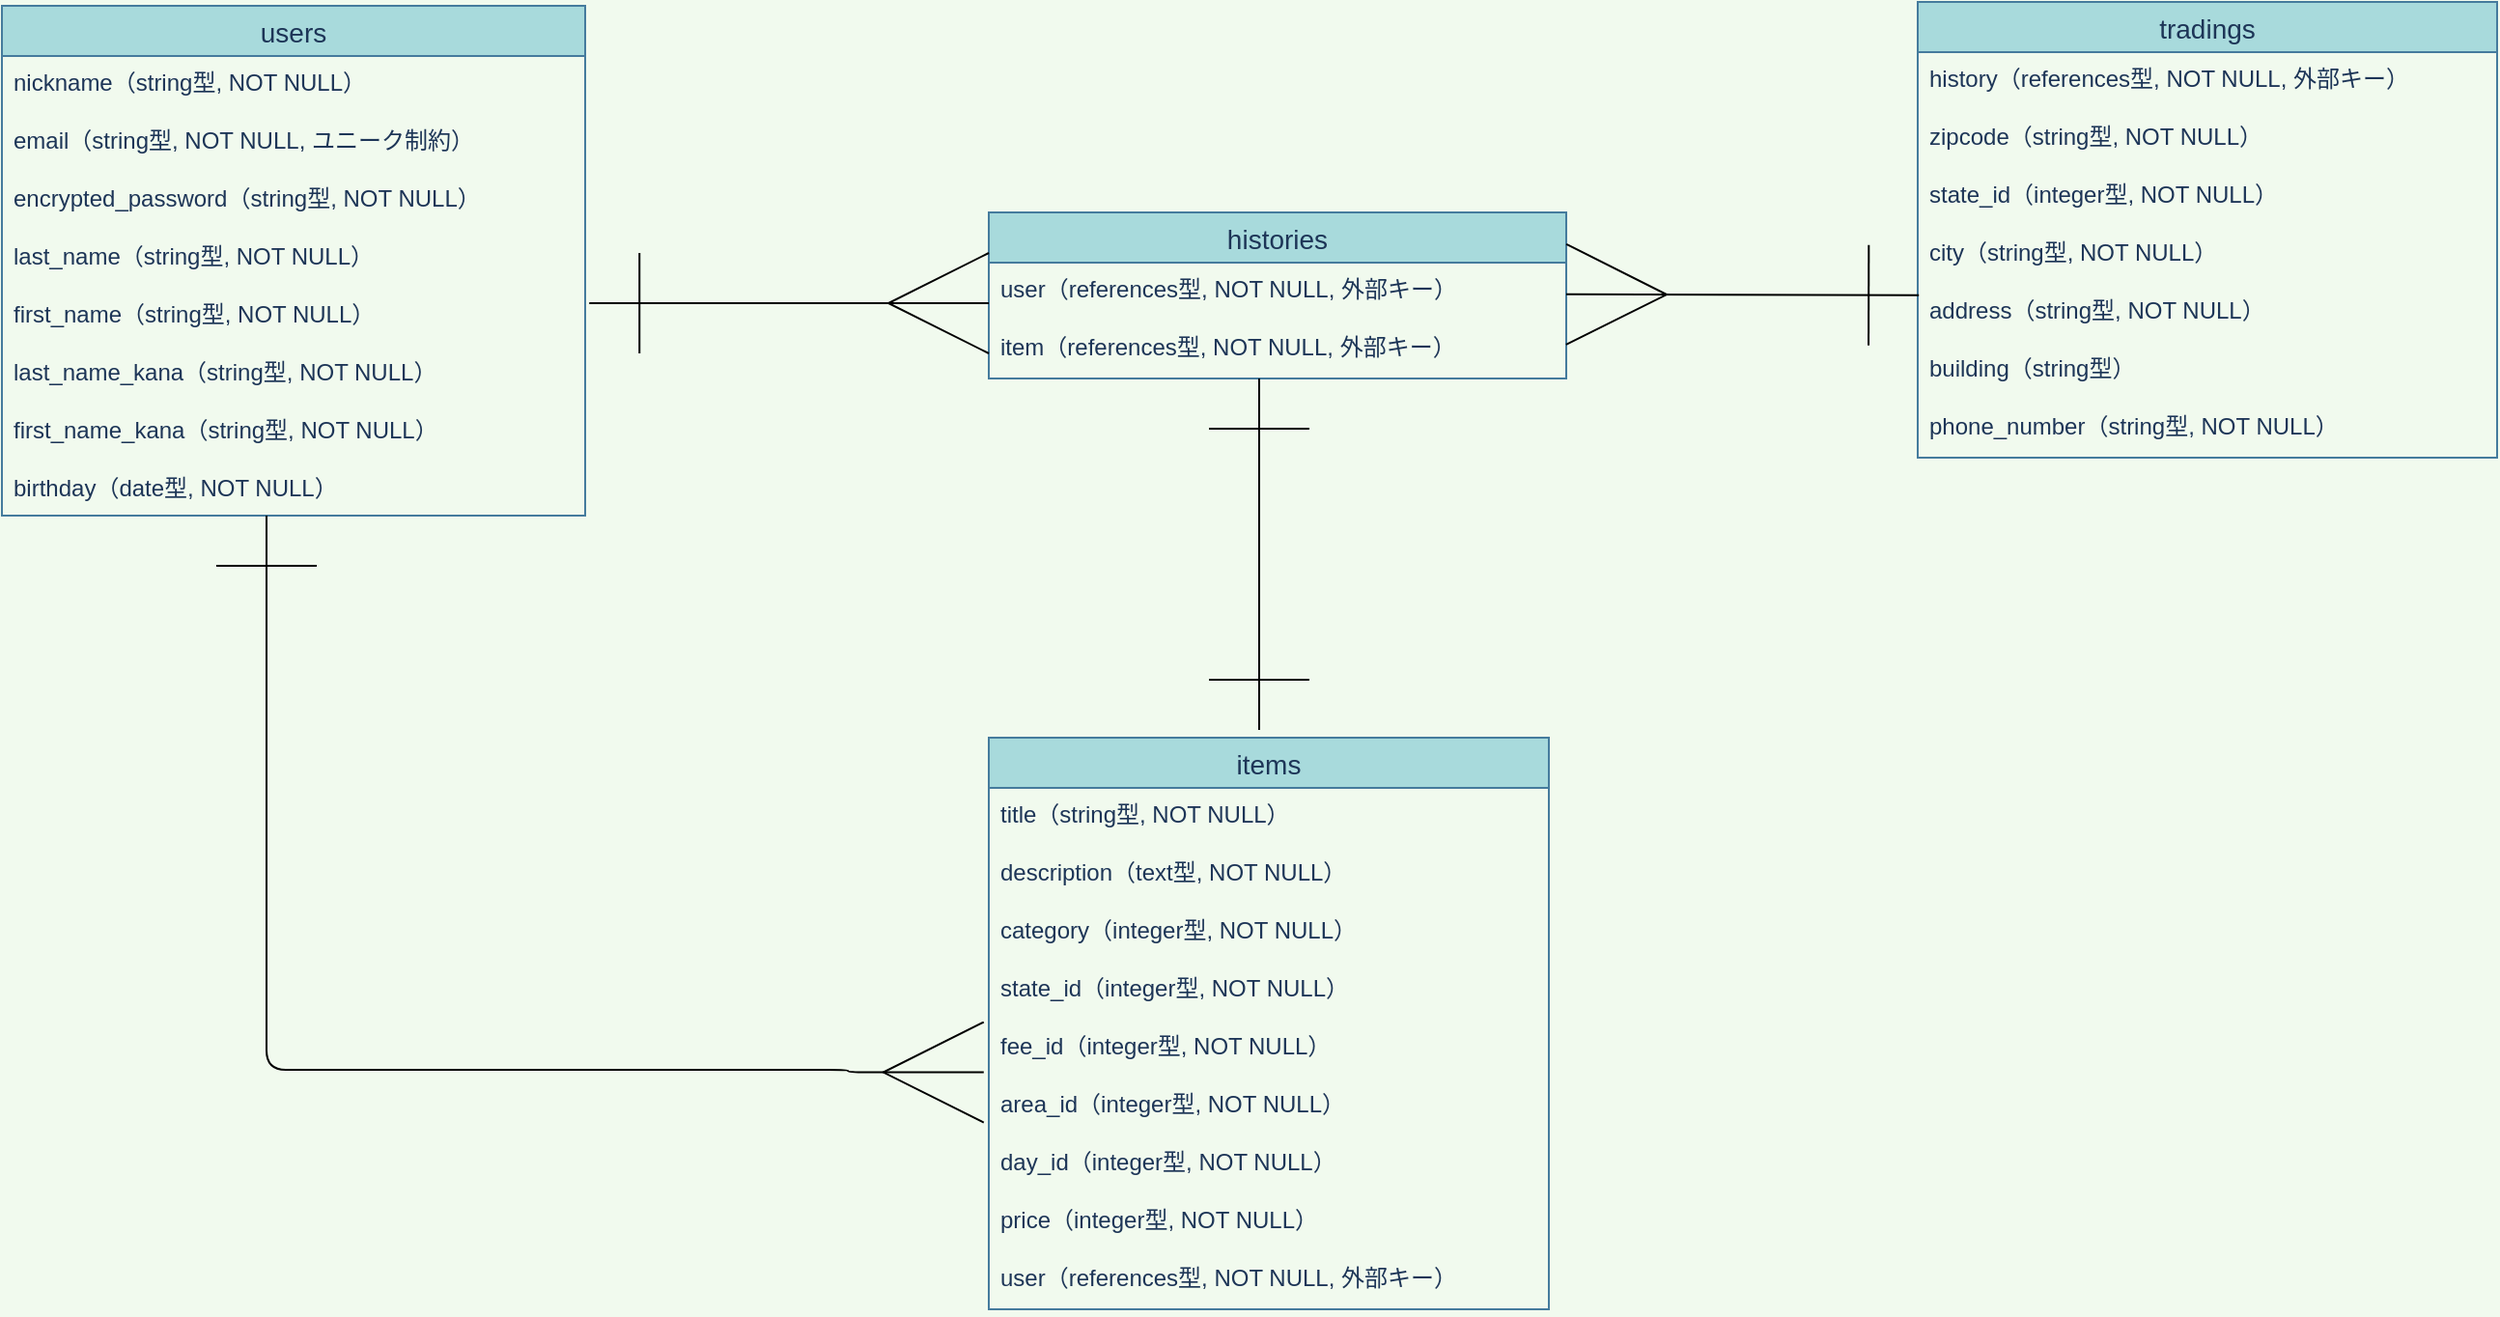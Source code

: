 <mxfile>
    <diagram id="q_B-fRwDS7GVGrwqMTKW" name="ページ1">
        <mxGraphModel dx="683" dy="908" grid="0" gridSize="10" guides="1" tooltips="1" connect="1" arrows="1" fold="1" page="1" pageScale="1" pageWidth="1654" pageHeight="1169" background="#F1FAEE" math="0" shadow="0">
            <root>
                <mxCell id="0"/>
                <mxCell id="1" parent="0"/>
                <mxCell id="128" value="users" style="swimlane;fontStyle=0;childLayout=stackLayout;horizontal=1;startSize=26;horizontalStack=0;resizeParent=1;resizeParentMax=0;resizeLast=0;collapsible=1;marginBottom=0;align=center;fontSize=14;rounded=0;sketch=0;fillColor=#A8DADC;strokeColor=#457B9D;fontColor=#1D3557;" parent="1" vertex="1">
                    <mxGeometry x="110" y="98" width="302" height="264" as="geometry"/>
                </mxCell>
                <mxCell id="132" value="nickname（string型, NOT NULL）" style="text;strokeColor=none;fillColor=none;spacingLeft=4;spacingRight=4;overflow=hidden;rotatable=0;points=[[0,0.5],[1,0.5]];portConstraint=eastwest;fontSize=12;fontColor=#1D3557;" parent="128" vertex="1">
                    <mxGeometry y="26" width="302" height="30" as="geometry"/>
                </mxCell>
                <mxCell id="133" value="email（string型, NOT NULL, ユニーク制約）" style="text;strokeColor=none;fillColor=none;spacingLeft=4;spacingRight=4;overflow=hidden;rotatable=0;points=[[0,0.5],[1,0.5]];portConstraint=eastwest;fontSize=12;fontColor=#1D3557;" parent="128" vertex="1">
                    <mxGeometry y="56" width="302" height="30" as="geometry"/>
                </mxCell>
                <mxCell id="134" value="encrypted_password（string型, NOT NULL）" style="text;strokeColor=none;fillColor=none;spacingLeft=4;spacingRight=4;overflow=hidden;rotatable=0;points=[[0,0.5],[1,0.5]];portConstraint=eastwest;fontSize=12;fontColor=#1D3557;" parent="128" vertex="1">
                    <mxGeometry y="86" width="302" height="30" as="geometry"/>
                </mxCell>
                <mxCell id="135" value="last_name（string型, NOT NULL）" style="text;strokeColor=none;fillColor=none;spacingLeft=4;spacingRight=4;overflow=hidden;rotatable=0;points=[[0,0.5],[1,0.5]];portConstraint=eastwest;fontSize=12;fontColor=#1D3557;" parent="128" vertex="1">
                    <mxGeometry y="116" width="302" height="30" as="geometry"/>
                </mxCell>
                <mxCell id="136" value="first_name（string型, NOT NULL）" style="text;strokeColor=none;fillColor=none;spacingLeft=4;spacingRight=4;overflow=hidden;rotatable=0;points=[[0,0.5],[1,0.5]];portConstraint=eastwest;fontSize=12;fontColor=#1D3557;" parent="128" vertex="1">
                    <mxGeometry y="146" width="302" height="30" as="geometry"/>
                </mxCell>
                <mxCell id="137" value="last_name_kana（string型, NOT NULL）" style="text;strokeColor=none;fillColor=none;spacingLeft=4;spacingRight=4;overflow=hidden;rotatable=0;points=[[0,0.5],[1,0.5]];portConstraint=eastwest;fontSize=12;fontColor=#1D3557;" parent="128" vertex="1">
                    <mxGeometry y="176" width="302" height="30" as="geometry"/>
                </mxCell>
                <mxCell id="130" value="first_name_kana（string型, NOT NULL）" style="text;strokeColor=none;fillColor=none;spacingLeft=4;spacingRight=4;overflow=hidden;rotatable=0;points=[[0,0.5],[1,0.5]];portConstraint=eastwest;fontSize=12;fontColor=#1D3557;" parent="128" vertex="1">
                    <mxGeometry y="206" width="302" height="30" as="geometry"/>
                </mxCell>
                <mxCell id="138" value="birthday（date型, NOT NULL）" style="text;strokeColor=none;fillColor=none;spacingLeft=4;spacingRight=4;overflow=hidden;rotatable=0;points=[[0,0.5],[1,0.5]];portConstraint=eastwest;fontSize=12;fontColor=#1D3557;" parent="128" vertex="1">
                    <mxGeometry y="236" width="302" height="28" as="geometry"/>
                </mxCell>
                <mxCell id="139" value="items" style="swimlane;fontStyle=0;childLayout=stackLayout;horizontal=1;startSize=26;horizontalStack=0;resizeParent=1;resizeParentMax=0;resizeLast=0;collapsible=1;marginBottom=0;align=center;fontSize=14;rounded=0;sketch=0;fillColor=#A8DADC;strokeColor=#457B9D;fontColor=#1D3557;" parent="1" vertex="1">
                    <mxGeometry x="621" y="477" width="290" height="296" as="geometry"/>
                </mxCell>
                <mxCell id="141" value="title（string型, NOT NULL）" style="text;strokeColor=none;fillColor=none;spacingLeft=4;spacingRight=4;overflow=hidden;rotatable=0;points=[[0,0.5],[1,0.5]];portConstraint=eastwest;fontSize=12;fontColor=#1D3557;" parent="139" vertex="1">
                    <mxGeometry y="26" width="290" height="30" as="geometry"/>
                </mxCell>
                <mxCell id="142" value="description（text型, NOT NULL）" style="text;strokeColor=none;fillColor=none;spacingLeft=4;spacingRight=4;overflow=hidden;rotatable=0;points=[[0,0.5],[1,0.5]];portConstraint=eastwest;fontSize=12;fontColor=#1D3557;" parent="139" vertex="1">
                    <mxGeometry y="56" width="290" height="30" as="geometry"/>
                </mxCell>
                <mxCell id="148" value="category（integer型, NOT NULL）" style="text;strokeColor=none;fillColor=none;spacingLeft=4;spacingRight=4;overflow=hidden;rotatable=0;points=[[0,0.5],[1,0.5]];portConstraint=eastwest;fontSize=12;fontColor=#1D3557;" parent="139" vertex="1">
                    <mxGeometry y="86" width="290" height="30" as="geometry"/>
                </mxCell>
                <mxCell id="149" value="state_id（integer型, NOT NULL）" style="text;strokeColor=none;fillColor=none;spacingLeft=4;spacingRight=4;overflow=hidden;rotatable=0;points=[[0,0.5],[1,0.5]];portConstraint=eastwest;fontSize=12;fontColor=#1D3557;" parent="139" vertex="1">
                    <mxGeometry y="116" width="290" height="30" as="geometry"/>
                </mxCell>
                <mxCell id="150" value="fee_id（integer型, NOT NULL）" style="text;strokeColor=none;fillColor=none;spacingLeft=4;spacingRight=4;overflow=hidden;rotatable=0;points=[[0,0.5],[1,0.5]];portConstraint=eastwest;fontSize=12;fontColor=#1D3557;" parent="139" vertex="1">
                    <mxGeometry y="146" width="290" height="30" as="geometry"/>
                </mxCell>
                <mxCell id="151" value="area_id（integer型, NOT NULL）" style="text;strokeColor=none;fillColor=none;spacingLeft=4;spacingRight=4;overflow=hidden;rotatable=0;points=[[0,0.5],[1,0.5]];portConstraint=eastwest;fontSize=12;fontColor=#1D3557;" parent="139" vertex="1">
                    <mxGeometry y="176" width="290" height="30" as="geometry"/>
                </mxCell>
                <mxCell id="152" value="day_id（integer型, NOT NULL）" style="text;strokeColor=none;fillColor=none;spacingLeft=4;spacingRight=4;overflow=hidden;rotatable=0;points=[[0,0.5],[1,0.5]];portConstraint=eastwest;fontSize=12;fontColor=#1D3557;" parent="139" vertex="1">
                    <mxGeometry y="206" width="290" height="30" as="geometry"/>
                </mxCell>
                <mxCell id="154" value="price（integer型, NOT NULL）" style="text;strokeColor=none;fillColor=none;spacingLeft=4;spacingRight=4;overflow=hidden;rotatable=0;points=[[0,0.5],[1,0.5]];portConstraint=eastwest;fontSize=12;fontColor=#1D3557;" parent="139" vertex="1">
                    <mxGeometry y="236" width="290" height="30" as="geometry"/>
                </mxCell>
                <mxCell id="165" value="user（references型, NOT NULL, 外部キー）" style="text;strokeColor=none;fillColor=none;spacingLeft=4;spacingRight=4;overflow=hidden;rotatable=0;points=[[0,0.5],[1,0.5]];portConstraint=eastwest;fontSize=12;fontColor=#1D3557;" parent="139" vertex="1">
                    <mxGeometry y="266" width="290" height="30" as="geometry"/>
                </mxCell>
                <mxCell id="155" value="tradings" style="swimlane;fontStyle=0;childLayout=stackLayout;horizontal=1;startSize=26;horizontalStack=0;resizeParent=1;resizeParentMax=0;resizeLast=0;collapsible=1;marginBottom=0;align=center;fontSize=14;rounded=0;sketch=0;fillColor=#A8DADC;strokeColor=#457B9D;fontColor=#1D3557;" parent="1" vertex="1">
                    <mxGeometry x="1102" y="96" width="300" height="236" as="geometry"/>
                </mxCell>
                <mxCell id="166" value="history（references型, NOT NULL, 外部キー）" style="text;strokeColor=none;fillColor=none;spacingLeft=4;spacingRight=4;overflow=hidden;rotatable=0;points=[[0,0.5],[1,0.5]];portConstraint=eastwest;fontSize=12;fontColor=#1D3557;" parent="155" vertex="1">
                    <mxGeometry y="26" width="300" height="30" as="geometry"/>
                </mxCell>
                <mxCell id="156" value="zipcode（string型, NOT NULL）" style="text;strokeColor=none;fillColor=none;spacingLeft=4;spacingRight=4;overflow=hidden;rotatable=0;points=[[0,0.5],[1,0.5]];portConstraint=eastwest;fontSize=12;fontColor=#1D3557;" parent="155" vertex="1">
                    <mxGeometry y="56" width="300" height="30" as="geometry"/>
                </mxCell>
                <mxCell id="157" value="state_id（integer型, NOT NULL）" style="text;strokeColor=none;fillColor=none;spacingLeft=4;spacingRight=4;overflow=hidden;rotatable=0;points=[[0,0.5],[1,0.5]];portConstraint=eastwest;fontSize=12;fontColor=#1D3557;" parent="155" vertex="1">
                    <mxGeometry y="86" width="300" height="30" as="geometry"/>
                </mxCell>
                <mxCell id="158" value="city（string型, NOT NULL）" style="text;strokeColor=none;fillColor=none;spacingLeft=4;spacingRight=4;overflow=hidden;rotatable=0;points=[[0,0.5],[1,0.5]];portConstraint=eastwest;fontSize=12;fontColor=#1D3557;" parent="155" vertex="1">
                    <mxGeometry y="116" width="300" height="30" as="geometry"/>
                </mxCell>
                <mxCell id="159" value="address（string型, NOT NULL）" style="text;strokeColor=none;fillColor=none;spacingLeft=4;spacingRight=4;overflow=hidden;rotatable=0;points=[[0,0.5],[1,0.5]];portConstraint=eastwest;fontSize=12;fontColor=#1D3557;" parent="155" vertex="1">
                    <mxGeometry y="146" width="300" height="30" as="geometry"/>
                </mxCell>
                <mxCell id="160" value="building（string型）" style="text;strokeColor=none;fillColor=none;spacingLeft=4;spacingRight=4;overflow=hidden;rotatable=0;points=[[0,0.5],[1,0.5]];portConstraint=eastwest;fontSize=12;fontColor=#1D3557;" parent="155" vertex="1">
                    <mxGeometry y="176" width="300" height="30" as="geometry"/>
                </mxCell>
                <mxCell id="161" value="phone_number（string型, NOT NULL）" style="text;strokeColor=none;fillColor=none;spacingLeft=4;spacingRight=4;overflow=hidden;rotatable=0;points=[[0,0.5],[1,0.5]];portConstraint=eastwest;fontSize=12;fontColor=#1D3557;" parent="155" vertex="1">
                    <mxGeometry y="206" width="300" height="30" as="geometry"/>
                </mxCell>
                <mxCell id="173" value="histories" style="swimlane;fontStyle=0;childLayout=stackLayout;horizontal=1;startSize=26;horizontalStack=0;resizeParent=1;resizeParentMax=0;resizeLast=0;collapsible=1;marginBottom=0;align=center;fontSize=14;rounded=0;sketch=0;fillColor=#A8DADC;strokeColor=#457B9D;fontColor=#1D3557;" vertex="1" parent="1">
                    <mxGeometry x="621" y="205" width="299" height="86" as="geometry"/>
                </mxCell>
                <mxCell id="179" value="user（references型, NOT NULL, 外部キー）" style="text;strokeColor=none;fillColor=none;spacingLeft=4;spacingRight=4;overflow=hidden;rotatable=0;points=[[0,0.5],[1,0.5]];portConstraint=eastwest;fontSize=12;fontColor=#1D3557;" vertex="1" parent="173">
                    <mxGeometry y="26" width="299" height="30" as="geometry"/>
                </mxCell>
                <mxCell id="180" value="item（references型, NOT NULL, 外部キー）" style="text;strokeColor=none;fillColor=none;spacingLeft=4;spacingRight=4;overflow=hidden;rotatable=0;points=[[0,0.5],[1,0.5]];portConstraint=eastwest;fontSize=12;fontColor=#1D3557;" vertex="1" parent="173">
                    <mxGeometry y="56" width="299" height="30" as="geometry"/>
                </mxCell>
                <mxCell id="185" value="" style="edgeStyle=orthogonalEdgeStyle;fontSize=12;html=1;endArrow=ERone;endFill=0;strokeColor=#000000;startSize=50;endSize=50;startArrow=ERmany;startFill=0;exitX=-0.009;exitY=-0.09;exitDx=0;exitDy=0;exitPerimeter=0;" edge="1" parent="1" source="151">
                    <mxGeometry width="100" height="100" relative="1" as="geometry">
                        <mxPoint x="601" y="649" as="sourcePoint"/>
                        <mxPoint x="247" y="362" as="targetPoint"/>
                        <Array as="points">
                            <mxPoint x="548" y="650"/>
                            <mxPoint x="247" y="649"/>
                        </Array>
                    </mxGeometry>
                </mxCell>
                <mxCell id="186" value="" style="fontSize=12;html=1;endArrow=ERone;endFill=0;strokeColor=#000000;startSize=50;endSize=50;startArrow=ERmany;startFill=0;entryX=1.007;entryY=0.267;entryDx=0;entryDy=0;entryPerimeter=0;" edge="1" parent="1" target="136">
                    <mxGeometry width="100" height="100" relative="1" as="geometry">
                        <mxPoint x="621" y="252" as="sourcePoint"/>
                        <mxPoint x="445" y="252" as="targetPoint"/>
                    </mxGeometry>
                </mxCell>
                <mxCell id="187" value="" style="fontSize=12;html=1;endArrow=ERone;endFill=0;strokeColor=#000000;startSize=50;endSize=50;startArrow=ERmany;startFill=0;entryX=0.002;entryY=0.196;entryDx=0;entryDy=0;entryPerimeter=0;" edge="1" parent="1" target="159">
                    <mxGeometry width="100" height="100" relative="1" as="geometry">
                        <mxPoint x="920" y="247.41" as="sourcePoint"/>
                        <mxPoint x="1085" y="247.41" as="targetPoint"/>
                    </mxGeometry>
                </mxCell>
                <mxCell id="189" value="" style="fontSize=12;html=1;endArrow=ERone;endFill=0;strokeColor=#000000;startSize=50;endSize=50;startArrow=ERone;startFill=0;" edge="1" parent="1">
                    <mxGeometry width="100" height="100" relative="1" as="geometry">
                        <mxPoint x="761" y="291" as="sourcePoint"/>
                        <mxPoint x="761" y="473" as="targetPoint"/>
                    </mxGeometry>
                </mxCell>
            </root>
        </mxGraphModel>
    </diagram>
</mxfile>